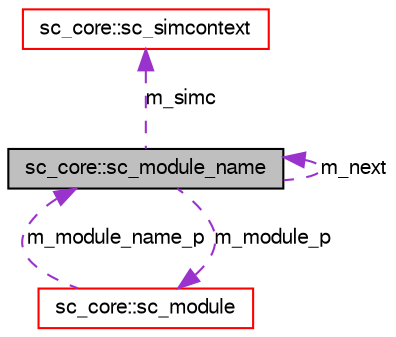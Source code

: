 digraph G
{
  edge [fontname="FreeSans",fontsize="10",labelfontname="FreeSans",labelfontsize="10"];
  node [fontname="FreeSans",fontsize="10",shape=record];
  Node1 [label="sc_core::sc_module_name",height=0.2,width=0.4,color="black", fillcolor="grey75", style="filled" fontcolor="black"];
  Node1 -> Node1 [dir=back,color="darkorchid3",fontsize="10",style="dashed",label="m_next",fontname="FreeSans"];
  Node2 -> Node1 [dir=back,color="darkorchid3",fontsize="10",style="dashed",label="m_module_p",fontname="FreeSans"];
  Node2 [label="sc_core::sc_module",height=0.2,width=0.4,color="red", fillcolor="white", style="filled",URL="$a00126.html"];
  Node1 -> Node2 [dir=back,color="darkorchid3",fontsize="10",style="dashed",label="m_module_name_p",fontname="FreeSans"];
  Node3 -> Node1 [dir=back,color="darkorchid3",fontsize="10",style="dashed",label="m_simc",fontname="FreeSans"];
  Node3 [label="sc_core::sc_simcontext",height=0.2,width=0.4,color="red", fillcolor="white", style="filled",URL="$a00202.html"];
}

